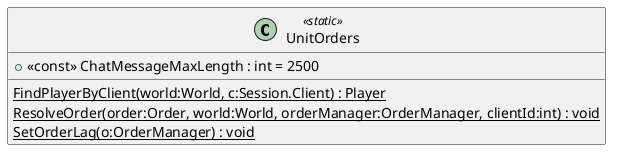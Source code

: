 @startuml
class UnitOrders <<static>> {
    + <<const>> ChatMessageMaxLength : int = 2500
    {static} FindPlayerByClient(world:World, c:Session.Client) : Player
    {static} ResolveOrder(order:Order, world:World, orderManager:OrderManager, clientId:int) : void
    {static} SetOrderLag(o:OrderManager) : void
}
@enduml
